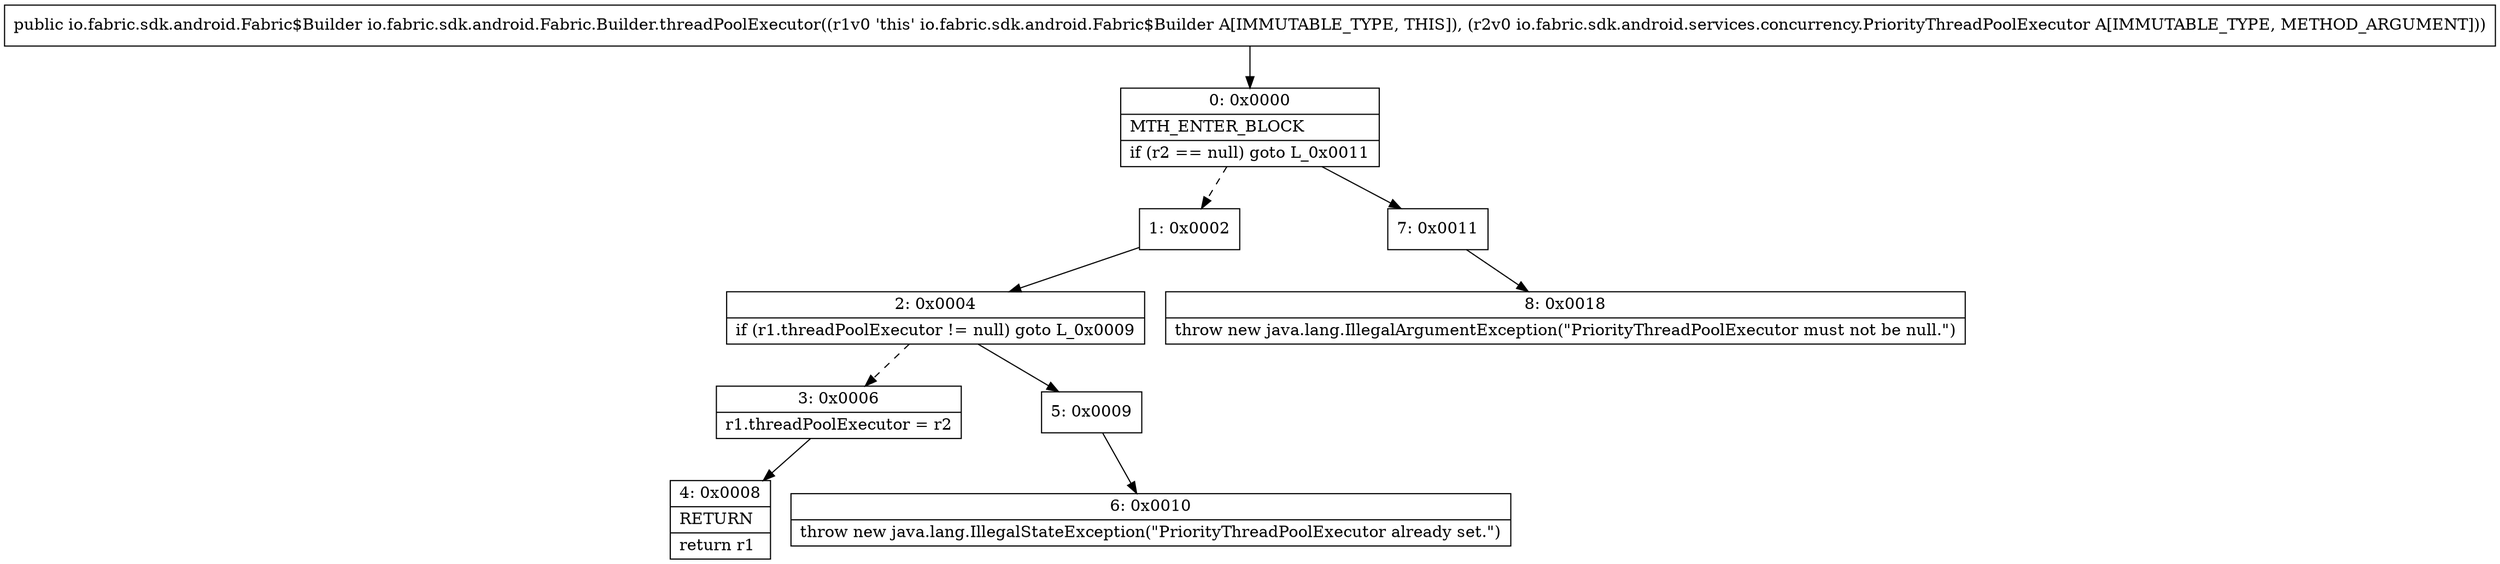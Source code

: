 digraph "CFG forio.fabric.sdk.android.Fabric.Builder.threadPoolExecutor(Lio\/fabric\/sdk\/android\/services\/concurrency\/PriorityThreadPoolExecutor;)Lio\/fabric\/sdk\/android\/Fabric$Builder;" {
Node_0 [shape=record,label="{0\:\ 0x0000|MTH_ENTER_BLOCK\l|if (r2 == null) goto L_0x0011\l}"];
Node_1 [shape=record,label="{1\:\ 0x0002}"];
Node_2 [shape=record,label="{2\:\ 0x0004|if (r1.threadPoolExecutor != null) goto L_0x0009\l}"];
Node_3 [shape=record,label="{3\:\ 0x0006|r1.threadPoolExecutor = r2\l}"];
Node_4 [shape=record,label="{4\:\ 0x0008|RETURN\l|return r1\l}"];
Node_5 [shape=record,label="{5\:\ 0x0009}"];
Node_6 [shape=record,label="{6\:\ 0x0010|throw new java.lang.IllegalStateException(\"PriorityThreadPoolExecutor already set.\")\l}"];
Node_7 [shape=record,label="{7\:\ 0x0011}"];
Node_8 [shape=record,label="{8\:\ 0x0018|throw new java.lang.IllegalArgumentException(\"PriorityThreadPoolExecutor must not be null.\")\l}"];
MethodNode[shape=record,label="{public io.fabric.sdk.android.Fabric$Builder io.fabric.sdk.android.Fabric.Builder.threadPoolExecutor((r1v0 'this' io.fabric.sdk.android.Fabric$Builder A[IMMUTABLE_TYPE, THIS]), (r2v0 io.fabric.sdk.android.services.concurrency.PriorityThreadPoolExecutor A[IMMUTABLE_TYPE, METHOD_ARGUMENT])) }"];
MethodNode -> Node_0;
Node_0 -> Node_1[style=dashed];
Node_0 -> Node_7;
Node_1 -> Node_2;
Node_2 -> Node_3[style=dashed];
Node_2 -> Node_5;
Node_3 -> Node_4;
Node_5 -> Node_6;
Node_7 -> Node_8;
}

